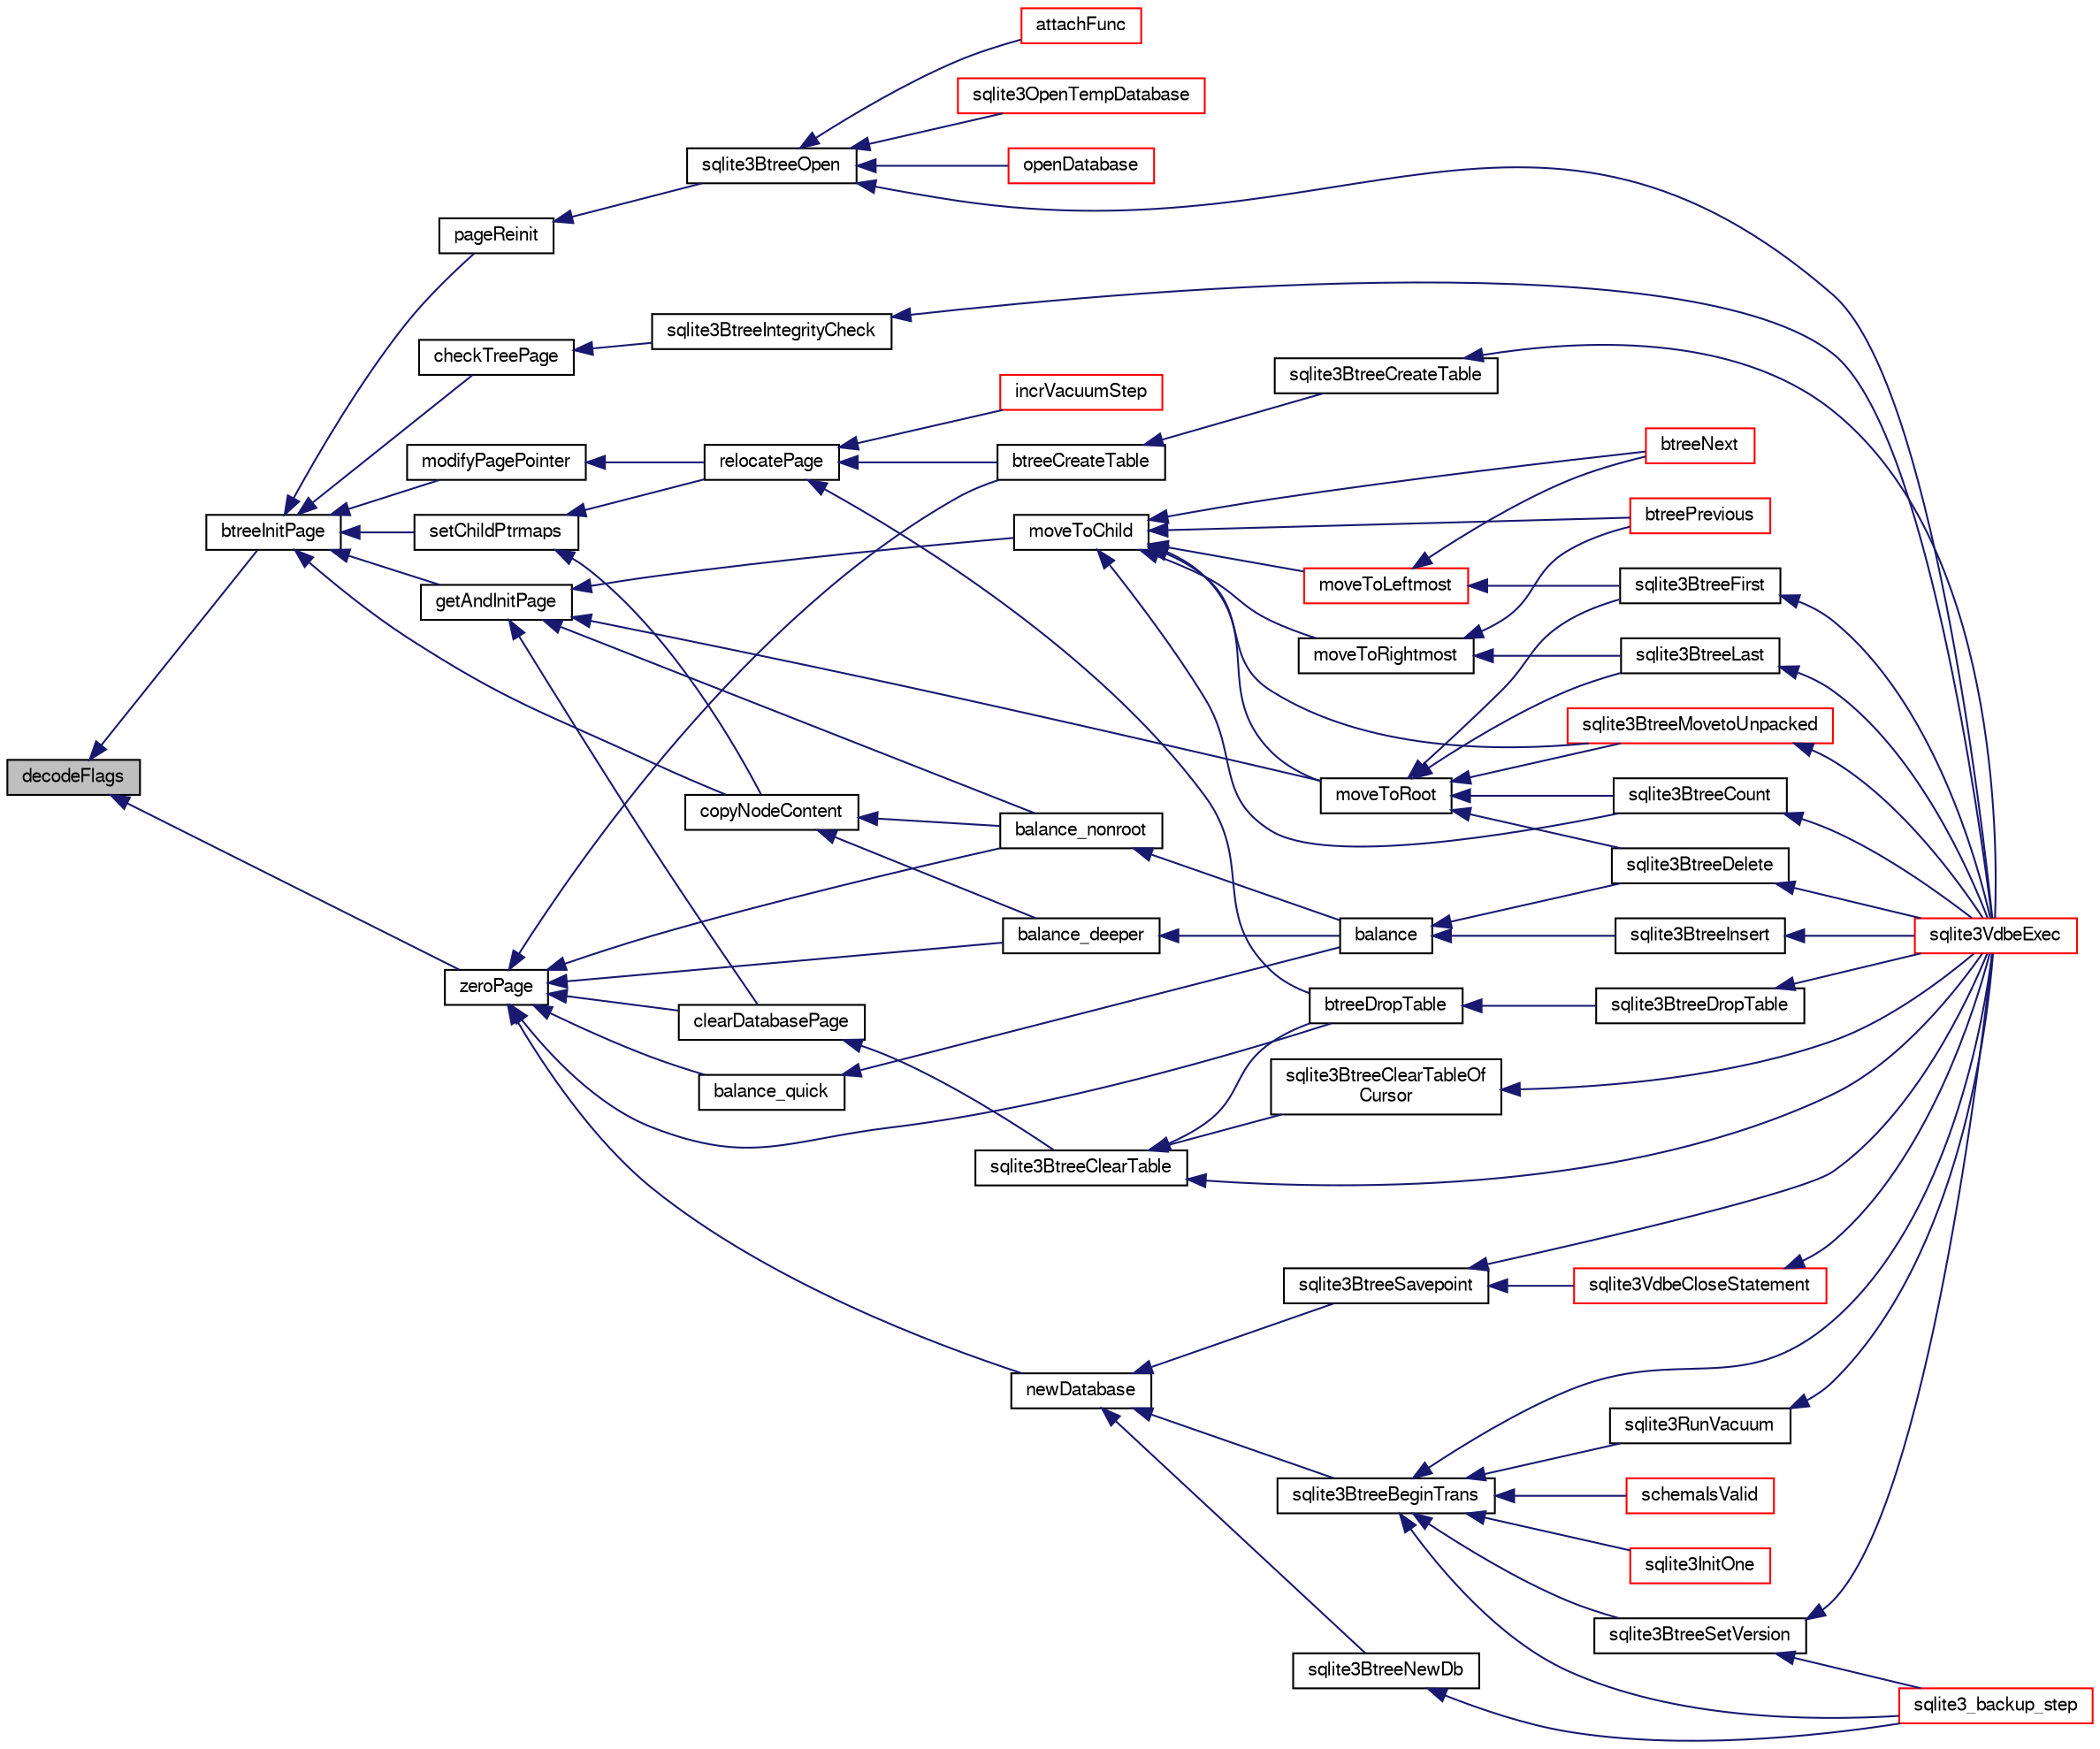 digraph "decodeFlags"
{
  edge [fontname="FreeSans",fontsize="10",labelfontname="FreeSans",labelfontsize="10"];
  node [fontname="FreeSans",fontsize="10",shape=record];
  rankdir="LR";
  Node85143 [label="decodeFlags",height=0.2,width=0.4,color="black", fillcolor="grey75", style="filled", fontcolor="black"];
  Node85143 -> Node85144 [dir="back",color="midnightblue",fontsize="10",style="solid",fontname="FreeSans"];
  Node85144 [label="btreeInitPage",height=0.2,width=0.4,color="black", fillcolor="white", style="filled",URL="$sqlite3_8c.html#a3fbef3abda22e9a3f72c2873ec0b26a3"];
  Node85144 -> Node85145 [dir="back",color="midnightblue",fontsize="10",style="solid",fontname="FreeSans"];
  Node85145 [label="getAndInitPage",height=0.2,width=0.4,color="black", fillcolor="white", style="filled",URL="$sqlite3_8c.html#ae85122d12808231a8d58459440a405ab"];
  Node85145 -> Node85146 [dir="back",color="midnightblue",fontsize="10",style="solid",fontname="FreeSans"];
  Node85146 [label="moveToChild",height=0.2,width=0.4,color="black", fillcolor="white", style="filled",URL="$sqlite3_8c.html#a1dbea539dd841af085ba1e1390922237"];
  Node85146 -> Node85147 [dir="back",color="midnightblue",fontsize="10",style="solid",fontname="FreeSans"];
  Node85147 [label="moveToRoot",height=0.2,width=0.4,color="black", fillcolor="white", style="filled",URL="$sqlite3_8c.html#a2b8fb9bf88e10e7e4dedc8da64e7e956"];
  Node85147 -> Node85148 [dir="back",color="midnightblue",fontsize="10",style="solid",fontname="FreeSans"];
  Node85148 [label="sqlite3BtreeFirst",height=0.2,width=0.4,color="black", fillcolor="white", style="filled",URL="$sqlite3_8c.html#a1e6ef22f77a31436c5918e4b05403093"];
  Node85148 -> Node85149 [dir="back",color="midnightblue",fontsize="10",style="solid",fontname="FreeSans"];
  Node85149 [label="sqlite3VdbeExec",height=0.2,width=0.4,color="red", fillcolor="white", style="filled",URL="$sqlite3_8c.html#a8ce40a614bdc56719c4d642b1e4dfb21"];
  Node85147 -> Node85410 [dir="back",color="midnightblue",fontsize="10",style="solid",fontname="FreeSans"];
  Node85410 [label="sqlite3BtreeLast",height=0.2,width=0.4,color="black", fillcolor="white", style="filled",URL="$sqlite3_8c.html#a2ce629e6262037373b2dc2e3caf474c0"];
  Node85410 -> Node85149 [dir="back",color="midnightblue",fontsize="10",style="solid",fontname="FreeSans"];
  Node85147 -> Node85411 [dir="back",color="midnightblue",fontsize="10",style="solid",fontname="FreeSans"];
  Node85411 [label="sqlite3BtreeMovetoUnpacked",height=0.2,width=0.4,color="red", fillcolor="white", style="filled",URL="$sqlite3_8c.html#a6d0b5aed55d5e85a0a6bfcae169fe579"];
  Node85411 -> Node85149 [dir="back",color="midnightblue",fontsize="10",style="solid",fontname="FreeSans"];
  Node85147 -> Node85417 [dir="back",color="midnightblue",fontsize="10",style="solid",fontname="FreeSans"];
  Node85417 [label="sqlite3BtreeDelete",height=0.2,width=0.4,color="black", fillcolor="white", style="filled",URL="$sqlite3_8c.html#a65c40cd7ec987dbd25392a180f388fe7"];
  Node85417 -> Node85149 [dir="back",color="midnightblue",fontsize="10",style="solid",fontname="FreeSans"];
  Node85147 -> Node85418 [dir="back",color="midnightblue",fontsize="10",style="solid",fontname="FreeSans"];
  Node85418 [label="sqlite3BtreeCount",height=0.2,width=0.4,color="black", fillcolor="white", style="filled",URL="$sqlite3_8c.html#ab162651b72ea609cf8e8fcd3d3320517"];
  Node85418 -> Node85149 [dir="back",color="midnightblue",fontsize="10",style="solid",fontname="FreeSans"];
  Node85146 -> Node85419 [dir="back",color="midnightblue",fontsize="10",style="solid",fontname="FreeSans"];
  Node85419 [label="moveToLeftmost",height=0.2,width=0.4,color="red", fillcolor="white", style="filled",URL="$sqlite3_8c.html#ae612f0a49a92eb71d75f018bd3c55400"];
  Node85419 -> Node85148 [dir="back",color="midnightblue",fontsize="10",style="solid",fontname="FreeSans"];
  Node85419 -> Node85420 [dir="back",color="midnightblue",fontsize="10",style="solid",fontname="FreeSans"];
  Node85420 [label="btreeNext",height=0.2,width=0.4,color="red", fillcolor="white", style="filled",URL="$sqlite3_8c.html#a937623744e3658bd068b8ad99e87c356"];
  Node85146 -> Node85425 [dir="back",color="midnightblue",fontsize="10",style="solid",fontname="FreeSans"];
  Node85425 [label="moveToRightmost",height=0.2,width=0.4,color="black", fillcolor="white", style="filled",URL="$sqlite3_8c.html#a0f818654466695149ef54b1cdc16887d"];
  Node85425 -> Node85410 [dir="back",color="midnightblue",fontsize="10",style="solid",fontname="FreeSans"];
  Node85425 -> Node85426 [dir="back",color="midnightblue",fontsize="10",style="solid",fontname="FreeSans"];
  Node85426 [label="btreePrevious",height=0.2,width=0.4,color="red", fillcolor="white", style="filled",URL="$sqlite3_8c.html#a6b41260c8b5d49d50962296ee829b244"];
  Node85146 -> Node85411 [dir="back",color="midnightblue",fontsize="10",style="solid",fontname="FreeSans"];
  Node85146 -> Node85420 [dir="back",color="midnightblue",fontsize="10",style="solid",fontname="FreeSans"];
  Node85146 -> Node85426 [dir="back",color="midnightblue",fontsize="10",style="solid",fontname="FreeSans"];
  Node85146 -> Node85418 [dir="back",color="midnightblue",fontsize="10",style="solid",fontname="FreeSans"];
  Node85145 -> Node85147 [dir="back",color="midnightblue",fontsize="10",style="solid",fontname="FreeSans"];
  Node85145 -> Node85428 [dir="back",color="midnightblue",fontsize="10",style="solid",fontname="FreeSans"];
  Node85428 [label="balance_nonroot",height=0.2,width=0.4,color="black", fillcolor="white", style="filled",URL="$sqlite3_8c.html#a513ba5c0beb3462a4b60064469f1539d"];
  Node85428 -> Node85429 [dir="back",color="midnightblue",fontsize="10",style="solid",fontname="FreeSans"];
  Node85429 [label="balance",height=0.2,width=0.4,color="black", fillcolor="white", style="filled",URL="$sqlite3_8c.html#a173f7c872fb68ccd3a20440d640b66c7"];
  Node85429 -> Node85414 [dir="back",color="midnightblue",fontsize="10",style="solid",fontname="FreeSans"];
  Node85414 [label="sqlite3BtreeInsert",height=0.2,width=0.4,color="black", fillcolor="white", style="filled",URL="$sqlite3_8c.html#aa6c6b68ed28d38984e5fa329794d7f02"];
  Node85414 -> Node85149 [dir="back",color="midnightblue",fontsize="10",style="solid",fontname="FreeSans"];
  Node85429 -> Node85417 [dir="back",color="midnightblue",fontsize="10",style="solid",fontname="FreeSans"];
  Node85145 -> Node85430 [dir="back",color="midnightblue",fontsize="10",style="solid",fontname="FreeSans"];
  Node85430 [label="clearDatabasePage",height=0.2,width=0.4,color="black", fillcolor="white", style="filled",URL="$sqlite3_8c.html#aecc3046a56feeeabd3ca93c0685e35d5"];
  Node85430 -> Node85431 [dir="back",color="midnightblue",fontsize="10",style="solid",fontname="FreeSans"];
  Node85431 [label="sqlite3BtreeClearTable",height=0.2,width=0.4,color="black", fillcolor="white", style="filled",URL="$sqlite3_8c.html#ac2fcbee7dcc155d776ecf9d5151f3872"];
  Node85431 -> Node85432 [dir="back",color="midnightblue",fontsize="10",style="solid",fontname="FreeSans"];
  Node85432 [label="sqlite3BtreeClearTableOf\lCursor",height=0.2,width=0.4,color="black", fillcolor="white", style="filled",URL="$sqlite3_8c.html#a31f4ef273f0625b74b993177f5903454"];
  Node85432 -> Node85149 [dir="back",color="midnightblue",fontsize="10",style="solid",fontname="FreeSans"];
  Node85431 -> Node85433 [dir="back",color="midnightblue",fontsize="10",style="solid",fontname="FreeSans"];
  Node85433 [label="btreeDropTable",height=0.2,width=0.4,color="black", fillcolor="white", style="filled",URL="$sqlite3_8c.html#abba4061ea34842db278e91f537d2c2ff"];
  Node85433 -> Node85434 [dir="back",color="midnightblue",fontsize="10",style="solid",fontname="FreeSans"];
  Node85434 [label="sqlite3BtreeDropTable",height=0.2,width=0.4,color="black", fillcolor="white", style="filled",URL="$sqlite3_8c.html#a7b9a218bc08d8acfc94b74ea5c47eaa8"];
  Node85434 -> Node85149 [dir="back",color="midnightblue",fontsize="10",style="solid",fontname="FreeSans"];
  Node85431 -> Node85149 [dir="back",color="midnightblue",fontsize="10",style="solid",fontname="FreeSans"];
  Node85144 -> Node85435 [dir="back",color="midnightblue",fontsize="10",style="solid",fontname="FreeSans"];
  Node85435 [label="pageReinit",height=0.2,width=0.4,color="black", fillcolor="white", style="filled",URL="$sqlite3_8c.html#aa27cac56390e92c5ef6d566ee7defb59"];
  Node85435 -> Node85436 [dir="back",color="midnightblue",fontsize="10",style="solid",fontname="FreeSans"];
  Node85436 [label="sqlite3BtreeOpen",height=0.2,width=0.4,color="black", fillcolor="white", style="filled",URL="$sqlite3_8c.html#a13dcb44dc34af6ce9d38de9c5aa975f9"];
  Node85436 -> Node85149 [dir="back",color="midnightblue",fontsize="10",style="solid",fontname="FreeSans"];
  Node85436 -> Node85177 [dir="back",color="midnightblue",fontsize="10",style="solid",fontname="FreeSans"];
  Node85177 [label="attachFunc",height=0.2,width=0.4,color="red", fillcolor="white", style="filled",URL="$sqlite3_8c.html#a69cb751a7da501b9a0aa37e0d7c3eaf7"];
  Node85436 -> Node85437 [dir="back",color="midnightblue",fontsize="10",style="solid",fontname="FreeSans"];
  Node85437 [label="sqlite3OpenTempDatabase",height=0.2,width=0.4,color="red", fillcolor="white", style="filled",URL="$sqlite3_8c.html#aaf3088380b731428b72d3b5777f93755"];
  Node85436 -> Node85384 [dir="back",color="midnightblue",fontsize="10",style="solid",fontname="FreeSans"];
  Node85384 [label="openDatabase",height=0.2,width=0.4,color="red", fillcolor="white", style="filled",URL="$sqlite3_8c.html#a6a9c3bc3a64234e863413f41db473758"];
  Node85144 -> Node85442 [dir="back",color="midnightblue",fontsize="10",style="solid",fontname="FreeSans"];
  Node85442 [label="setChildPtrmaps",height=0.2,width=0.4,color="black", fillcolor="white", style="filled",URL="$sqlite3_8c.html#adf2ff6d11495ca47f88ace93f5be9d91"];
  Node85442 -> Node85443 [dir="back",color="midnightblue",fontsize="10",style="solid",fontname="FreeSans"];
  Node85443 [label="relocatePage",height=0.2,width=0.4,color="black", fillcolor="white", style="filled",URL="$sqlite3_8c.html#af8fb5934ff87b02845c89350c57fd2bc"];
  Node85443 -> Node85444 [dir="back",color="midnightblue",fontsize="10",style="solid",fontname="FreeSans"];
  Node85444 [label="incrVacuumStep",height=0.2,width=0.4,color="red", fillcolor="white", style="filled",URL="$sqlite3_8c.html#a68a85130a567f1700dc0907ec9227892"];
  Node85443 -> Node85450 [dir="back",color="midnightblue",fontsize="10",style="solid",fontname="FreeSans"];
  Node85450 [label="btreeCreateTable",height=0.2,width=0.4,color="black", fillcolor="white", style="filled",URL="$sqlite3_8c.html#a48e09eaac366a6b585edd02553872954"];
  Node85450 -> Node85451 [dir="back",color="midnightblue",fontsize="10",style="solid",fontname="FreeSans"];
  Node85451 [label="sqlite3BtreeCreateTable",height=0.2,width=0.4,color="black", fillcolor="white", style="filled",URL="$sqlite3_8c.html#a1a9ef91a0faff12254ec3f58cade3291"];
  Node85451 -> Node85149 [dir="back",color="midnightblue",fontsize="10",style="solid",fontname="FreeSans"];
  Node85443 -> Node85433 [dir="back",color="midnightblue",fontsize="10",style="solid",fontname="FreeSans"];
  Node85442 -> Node85452 [dir="back",color="midnightblue",fontsize="10",style="solid",fontname="FreeSans"];
  Node85452 [label="copyNodeContent",height=0.2,width=0.4,color="black", fillcolor="white", style="filled",URL="$sqlite3_8c.html#ad73085375c8b00ebc87bc75dba37ca7b"];
  Node85452 -> Node85428 [dir="back",color="midnightblue",fontsize="10",style="solid",fontname="FreeSans"];
  Node85452 -> Node85453 [dir="back",color="midnightblue",fontsize="10",style="solid",fontname="FreeSans"];
  Node85453 [label="balance_deeper",height=0.2,width=0.4,color="black", fillcolor="white", style="filled",URL="$sqlite3_8c.html#af8eafba12a6ebc987cf6ae89f4cce1a8"];
  Node85453 -> Node85429 [dir="back",color="midnightblue",fontsize="10",style="solid",fontname="FreeSans"];
  Node85144 -> Node85454 [dir="back",color="midnightblue",fontsize="10",style="solid",fontname="FreeSans"];
  Node85454 [label="modifyPagePointer",height=0.2,width=0.4,color="black", fillcolor="white", style="filled",URL="$sqlite3_8c.html#acc82754cf975b3a8033b396d86f1045a"];
  Node85454 -> Node85443 [dir="back",color="midnightblue",fontsize="10",style="solid",fontname="FreeSans"];
  Node85144 -> Node85452 [dir="back",color="midnightblue",fontsize="10",style="solid",fontname="FreeSans"];
  Node85144 -> Node85455 [dir="back",color="midnightblue",fontsize="10",style="solid",fontname="FreeSans"];
  Node85455 [label="checkTreePage",height=0.2,width=0.4,color="black", fillcolor="white", style="filled",URL="$sqlite3_8c.html#a0bdac89d12e5ac328d260ae8259777b2"];
  Node85455 -> Node85456 [dir="back",color="midnightblue",fontsize="10",style="solid",fontname="FreeSans"];
  Node85456 [label="sqlite3BtreeIntegrityCheck",height=0.2,width=0.4,color="black", fillcolor="white", style="filled",URL="$sqlite3_8c.html#aa00011902d9e5ba26452d147c43fa1d8"];
  Node85456 -> Node85149 [dir="back",color="midnightblue",fontsize="10",style="solid",fontname="FreeSans"];
  Node85143 -> Node85457 [dir="back",color="midnightblue",fontsize="10",style="solid",fontname="FreeSans"];
  Node85457 [label="zeroPage",height=0.2,width=0.4,color="black", fillcolor="white", style="filled",URL="$sqlite3_8c.html#a1c974ee71f86cb74370ca21e5e6cdb14"];
  Node85457 -> Node85458 [dir="back",color="midnightblue",fontsize="10",style="solid",fontname="FreeSans"];
  Node85458 [label="newDatabase",height=0.2,width=0.4,color="black", fillcolor="white", style="filled",URL="$sqlite3_8c.html#a974c792d17dab330807b588197cae229"];
  Node85458 -> Node85459 [dir="back",color="midnightblue",fontsize="10",style="solid",fontname="FreeSans"];
  Node85459 [label="sqlite3BtreeNewDb",height=0.2,width=0.4,color="black", fillcolor="white", style="filled",URL="$sqlite3_8c.html#a08d2026f82b067753a698376c12c0324"];
  Node85459 -> Node85362 [dir="back",color="midnightblue",fontsize="10",style="solid",fontname="FreeSans"];
  Node85362 [label="sqlite3_backup_step",height=0.2,width=0.4,color="red", fillcolor="white", style="filled",URL="$sqlite3_8h.html#a1699b75e98d082eebc465a9e64c35269"];
  Node85458 -> Node85460 [dir="back",color="midnightblue",fontsize="10",style="solid",fontname="FreeSans"];
  Node85460 [label="sqlite3BtreeBeginTrans",height=0.2,width=0.4,color="black", fillcolor="white", style="filled",URL="$sqlite3_8c.html#a52d6706df15c67c22aa7d0e290c16bf5"];
  Node85460 -> Node85461 [dir="back",color="midnightblue",fontsize="10",style="solid",fontname="FreeSans"];
  Node85461 [label="sqlite3BtreeSetVersion",height=0.2,width=0.4,color="black", fillcolor="white", style="filled",URL="$sqlite3_8c.html#a2db3061b5c557699a47415ca0342ba01"];
  Node85461 -> Node85362 [dir="back",color="midnightblue",fontsize="10",style="solid",fontname="FreeSans"];
  Node85461 -> Node85149 [dir="back",color="midnightblue",fontsize="10",style="solid",fontname="FreeSans"];
  Node85460 -> Node85362 [dir="back",color="midnightblue",fontsize="10",style="solid",fontname="FreeSans"];
  Node85460 -> Node85149 [dir="back",color="midnightblue",fontsize="10",style="solid",fontname="FreeSans"];
  Node85460 -> Node85175 [dir="back",color="midnightblue",fontsize="10",style="solid",fontname="FreeSans"];
  Node85175 [label="sqlite3InitOne",height=0.2,width=0.4,color="red", fillcolor="white", style="filled",URL="$sqlite3_8c.html#ac4318b25df65269906b0379251fe9b85"];
  Node85460 -> Node85360 [dir="back",color="midnightblue",fontsize="10",style="solid",fontname="FreeSans"];
  Node85360 [label="schemaIsValid",height=0.2,width=0.4,color="red", fillcolor="white", style="filled",URL="$sqlite3_8c.html#a7c466fe28e7ca6f46b8bf72c46d9738d"];
  Node85460 -> Node85335 [dir="back",color="midnightblue",fontsize="10",style="solid",fontname="FreeSans"];
  Node85335 [label="sqlite3RunVacuum",height=0.2,width=0.4,color="black", fillcolor="white", style="filled",URL="$sqlite3_8c.html#a5e83ddc7b3e7e8e79ad5d1fc92de1d2f"];
  Node85335 -> Node85149 [dir="back",color="midnightblue",fontsize="10",style="solid",fontname="FreeSans"];
  Node85458 -> Node85462 [dir="back",color="midnightblue",fontsize="10",style="solid",fontname="FreeSans"];
  Node85462 [label="sqlite3BtreeSavepoint",height=0.2,width=0.4,color="black", fillcolor="white", style="filled",URL="$sqlite3_8c.html#a4580edf7e5192abf64317a3931972115"];
  Node85462 -> Node85463 [dir="back",color="midnightblue",fontsize="10",style="solid",fontname="FreeSans"];
  Node85463 [label="sqlite3VdbeCloseStatement",height=0.2,width=0.4,color="red", fillcolor="white", style="filled",URL="$sqlite3_8c.html#a4c26892e24ee00a0b5ba3bdeaf2d36fa"];
  Node85463 -> Node85149 [dir="back",color="midnightblue",fontsize="10",style="solid",fontname="FreeSans"];
  Node85462 -> Node85149 [dir="back",color="midnightblue",fontsize="10",style="solid",fontname="FreeSans"];
  Node85457 -> Node85464 [dir="back",color="midnightblue",fontsize="10",style="solid",fontname="FreeSans"];
  Node85464 [label="balance_quick",height=0.2,width=0.4,color="black", fillcolor="white", style="filled",URL="$sqlite3_8c.html#a92f1869a02b8b9196e5ea7ed2e61c328"];
  Node85464 -> Node85429 [dir="back",color="midnightblue",fontsize="10",style="solid",fontname="FreeSans"];
  Node85457 -> Node85428 [dir="back",color="midnightblue",fontsize="10",style="solid",fontname="FreeSans"];
  Node85457 -> Node85453 [dir="back",color="midnightblue",fontsize="10",style="solid",fontname="FreeSans"];
  Node85457 -> Node85450 [dir="back",color="midnightblue",fontsize="10",style="solid",fontname="FreeSans"];
  Node85457 -> Node85430 [dir="back",color="midnightblue",fontsize="10",style="solid",fontname="FreeSans"];
  Node85457 -> Node85433 [dir="back",color="midnightblue",fontsize="10",style="solid",fontname="FreeSans"];
}
